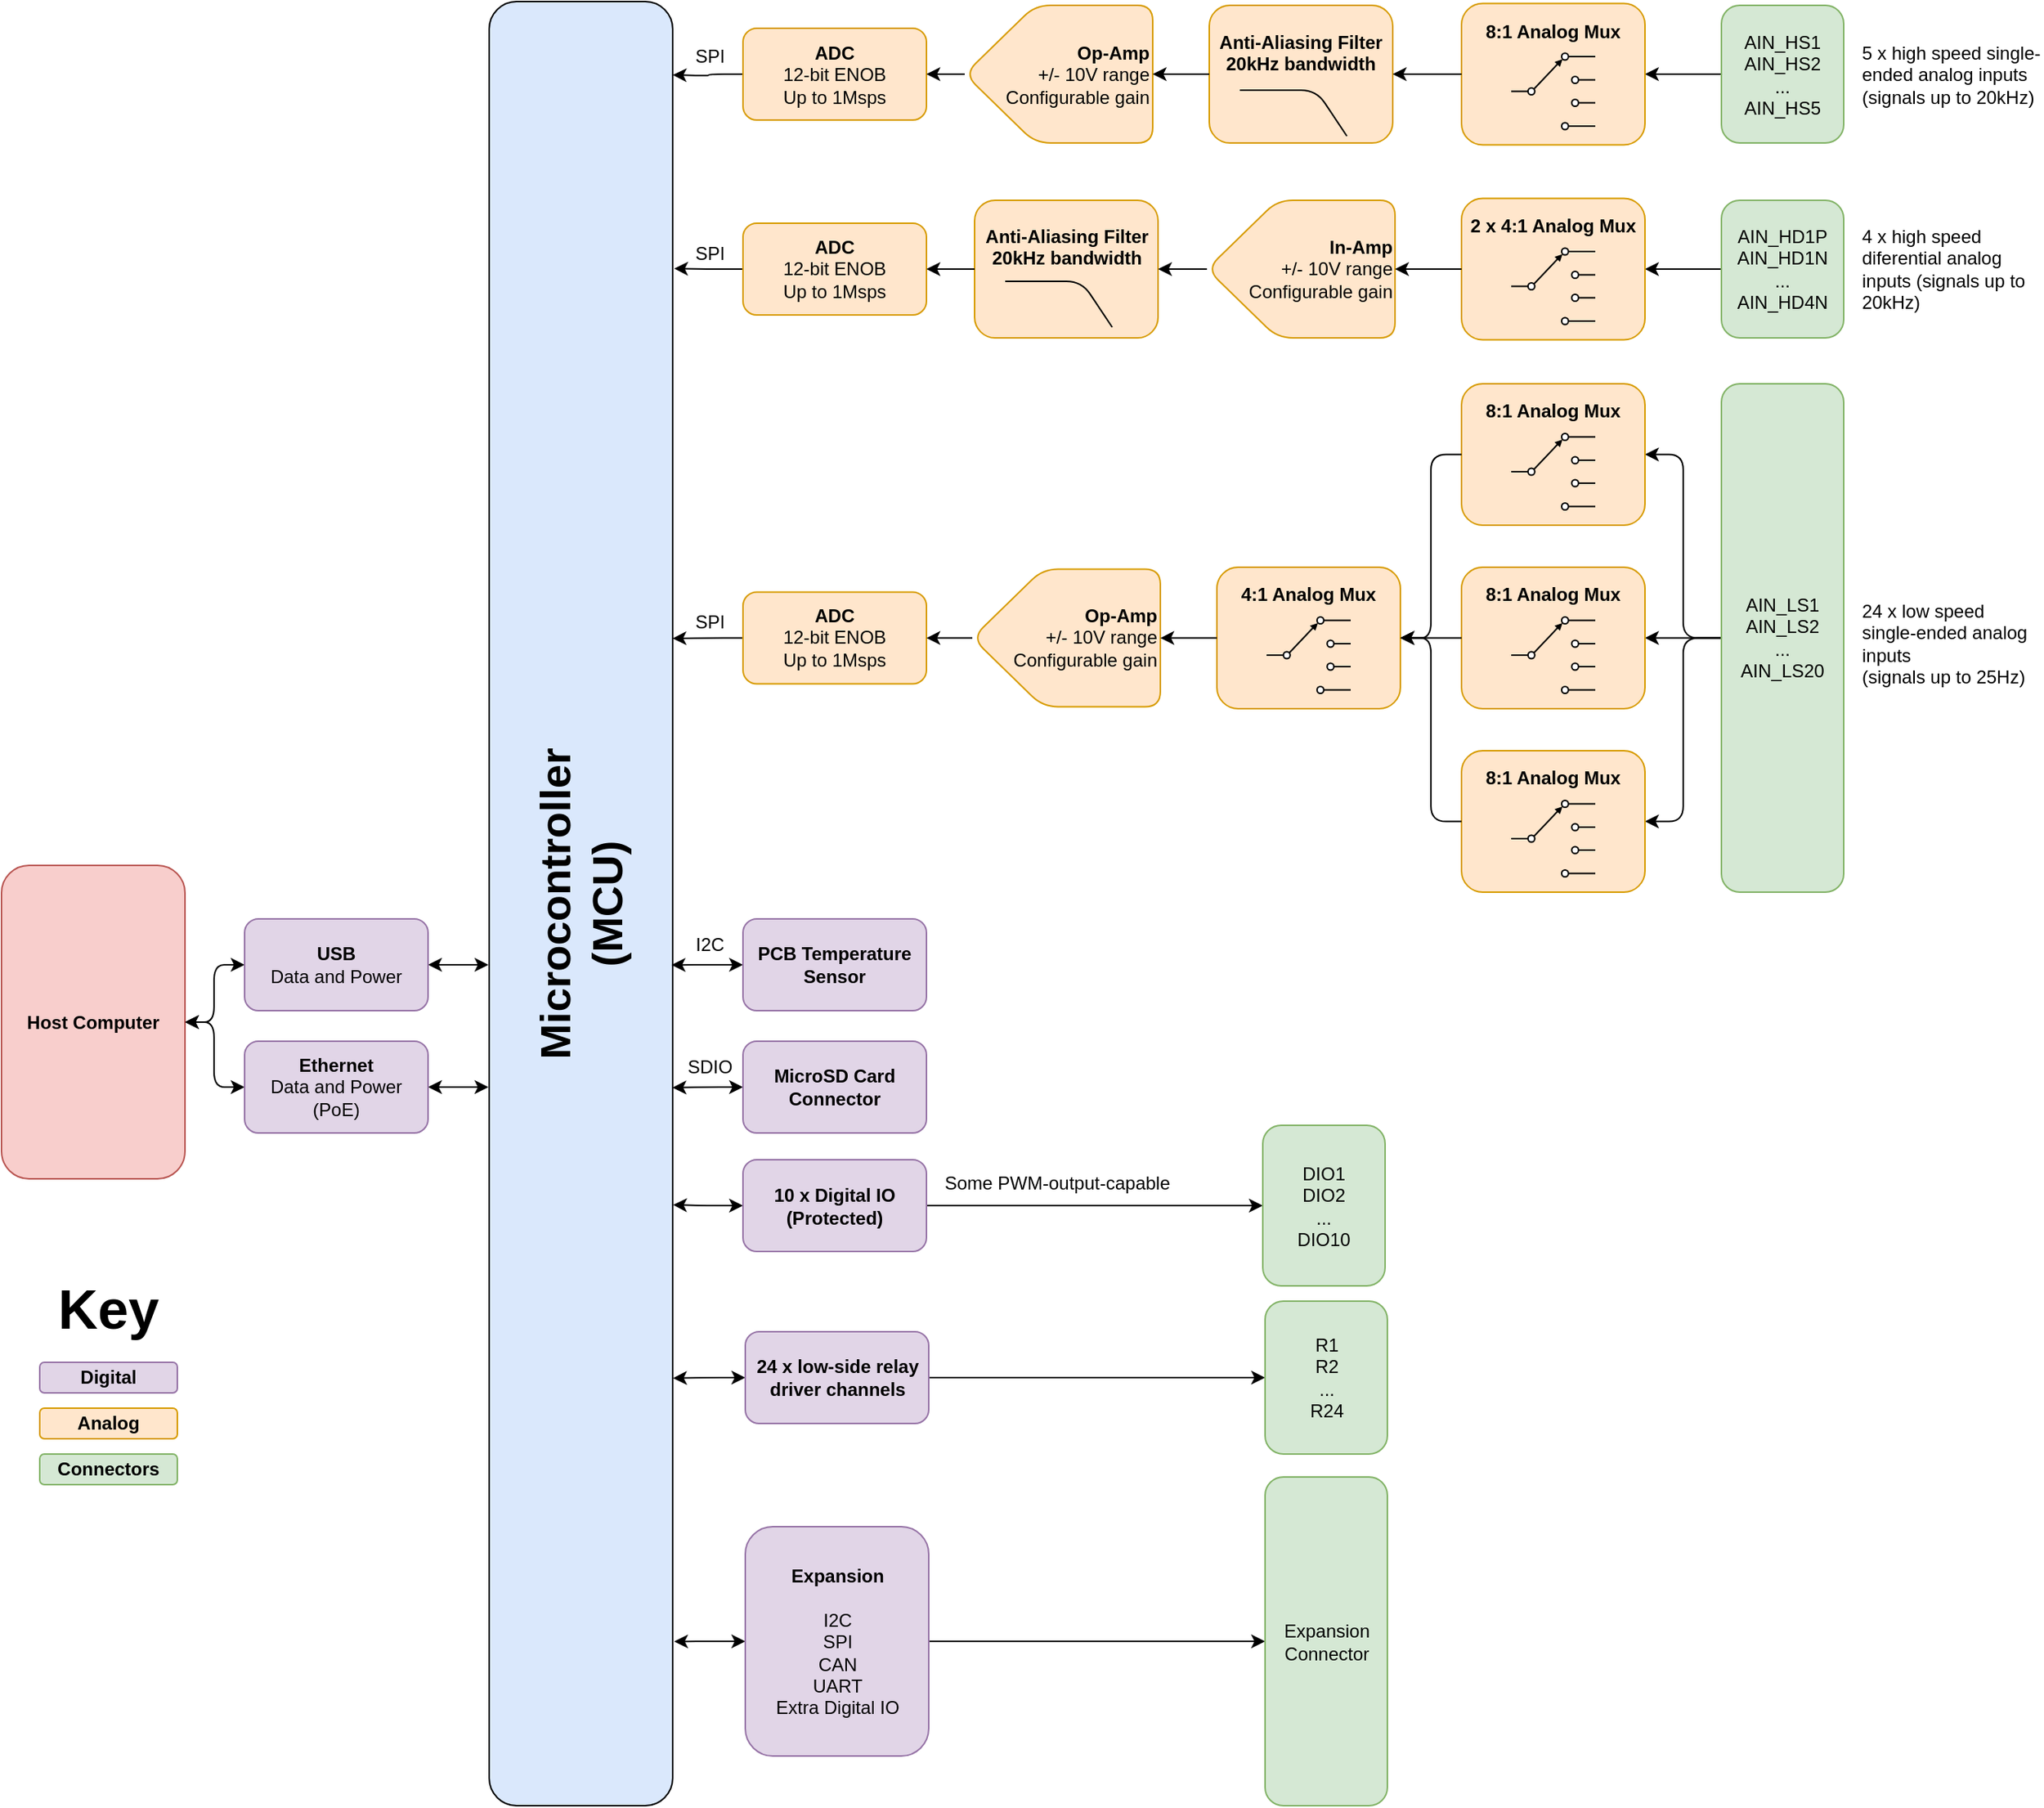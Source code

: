 <mxfile version="19.0.3" type="device"><diagram id="BTjw4Ldn_3mNhgQWcEc1" name="Page-1"><mxGraphModel dx="865" dy="1721" grid="1" gridSize="5" guides="1" tooltips="1" connect="1" arrows="1" fold="1" page="1" pageScale="1" pageWidth="850" pageHeight="1100" math="0" shadow="0"><root><mxCell id="0"/><mxCell id="1" parent="0"/><mxCell id="iAP3yRbE8gJaninVegnu-1" value="Microcontroller&lt;br style=&quot;font-size: 28px;&quot;&gt;(MCU)" style="rounded=1;whiteSpace=wrap;html=1;fontStyle=1;fillColor=#dae8fc;strokeColor=#000000;horizontal=0;fontSize=28;" parent="1" vertex="1"><mxGeometry x="334" y="-260" width="120" height="1180" as="geometry"/></mxCell><mxCell id="iAP3yRbE8gJaninVegnu-11" value="" style="edgeStyle=orthogonalEdgeStyle;rounded=1;orthogonalLoop=1;jettySize=auto;html=1;startArrow=none;startFill=0;" parent="1" source="iAP3yRbE8gJaninVegnu-3" target="iAP3yRbE8gJaninVegnu-5" edge="1"><mxGeometry relative="1" as="geometry"/></mxCell><mxCell id="HtlglLsSl2YD799jYgYS-95" style="edgeStyle=orthogonalEdgeStyle;rounded=1;orthogonalLoop=1;jettySize=auto;html=1;exitX=0;exitY=0.5;exitDx=0;exitDy=0;entryX=1.002;entryY=0.667;entryDx=0;entryDy=0;entryPerimeter=0;fontSize=12;startArrow=classic;startFill=1;endArrow=classic;endFill=1;" parent="1" source="iAP3yRbE8gJaninVegnu-3" target="iAP3yRbE8gJaninVegnu-1" edge="1"><mxGeometry relative="1" as="geometry"/></mxCell><mxCell id="iAP3yRbE8gJaninVegnu-3" value="10 x Digital IO&lt;br&gt;(Protected)" style="rounded=1;whiteSpace=wrap;html=1;strokeColor=#9673a6;fontStyle=1;fillColor=#e1d5e7;" parent="1" vertex="1"><mxGeometry x="500" y="497.5" width="120" height="60" as="geometry"/></mxCell><mxCell id="iAP3yRbE8gJaninVegnu-5" value="DIO1&lt;br&gt;DIO2&lt;br&gt;...&lt;br&gt;DIO10" style="text;html=1;strokeColor=#82b366;fillColor=#d5e8d4;align=center;verticalAlign=middle;whiteSpace=wrap;rounded=1;" parent="1" vertex="1"><mxGeometry x="840" y="475" width="80" height="105" as="geometry"/></mxCell><mxCell id="iAP3yRbE8gJaninVegnu-10" value="" style="edgeStyle=orthogonalEdgeStyle;rounded=1;orthogonalLoop=1;jettySize=auto;html=1;startArrow=none;startFill=0;" parent="1" source="iAP3yRbE8gJaninVegnu-6" target="iAP3yRbE8gJaninVegnu-7" edge="1"><mxGeometry relative="1" as="geometry"/></mxCell><mxCell id="HtlglLsSl2YD799jYgYS-96" style="edgeStyle=orthogonalEdgeStyle;rounded=1;orthogonalLoop=1;jettySize=auto;html=1;exitX=0;exitY=0.5;exitDx=0;exitDy=0;entryX=1.002;entryY=0.763;entryDx=0;entryDy=0;entryPerimeter=0;fontSize=12;startArrow=classic;startFill=1;endArrow=classic;endFill=1;" parent="1" source="iAP3yRbE8gJaninVegnu-6" target="iAP3yRbE8gJaninVegnu-1" edge="1"><mxGeometry relative="1" as="geometry"/></mxCell><mxCell id="iAP3yRbE8gJaninVegnu-6" value="24 x low-side relay driver channels" style="rounded=1;whiteSpace=wrap;html=1;strokeColor=#9673a6;fontStyle=1;fillColor=#e1d5e7;" parent="1" vertex="1"><mxGeometry x="501.5" y="610" width="120" height="60" as="geometry"/></mxCell><mxCell id="iAP3yRbE8gJaninVegnu-7" value="R1&lt;br&gt;R2&lt;br&gt;...&lt;br&gt;R24" style="text;html=1;strokeColor=#82b366;fillColor=#d5e8d4;align=center;verticalAlign=middle;whiteSpace=wrap;rounded=1;" parent="1" vertex="1"><mxGeometry x="841.5" y="590" width="80" height="100" as="geometry"/></mxCell><mxCell id="iAP3yRbE8gJaninVegnu-9" value="Some PWM-output-capable" style="text;html=1;strokeColor=none;fillColor=none;align=left;verticalAlign=middle;whiteSpace=wrap;rounded=1;" parent="1" vertex="1"><mxGeometry x="630" y="497.5" width="196" height="30" as="geometry"/></mxCell><mxCell id="HtlglLsSl2YD799jYgYS-93" style="edgeStyle=orthogonalEdgeStyle;rounded=1;orthogonalLoop=1;jettySize=auto;html=1;exitX=0;exitY=0.5;exitDx=0;exitDy=0;entryX=0.994;entryY=0.534;entryDx=0;entryDy=0;entryPerimeter=0;fontSize=12;startArrow=classic;startFill=1;endArrow=classic;endFill=1;" parent="1" source="iAP3yRbE8gJaninVegnu-12" target="iAP3yRbE8gJaninVegnu-1" edge="1"><mxGeometry relative="1" as="geometry"/></mxCell><mxCell id="iAP3yRbE8gJaninVegnu-12" value="PCB Temperature Sensor" style="rounded=1;whiteSpace=wrap;html=1;strokeColor=#9673a6;fontStyle=1;fillColor=#e1d5e7;" parent="1" vertex="1"><mxGeometry x="500" y="340" width="120" height="60" as="geometry"/></mxCell><mxCell id="HtlglLsSl2YD799jYgYS-94" style="edgeStyle=orthogonalEdgeStyle;rounded=1;orthogonalLoop=1;jettySize=auto;html=1;exitX=0;exitY=0.5;exitDx=0;exitDy=0;entryX=0.999;entryY=0.602;entryDx=0;entryDy=0;entryPerimeter=0;fontSize=12;startArrow=classic;startFill=1;endArrow=classic;endFill=1;" parent="1" source="iAP3yRbE8gJaninVegnu-14" target="iAP3yRbE8gJaninVegnu-1" edge="1"><mxGeometry relative="1" as="geometry"/></mxCell><mxCell id="iAP3yRbE8gJaninVegnu-14" value="MicroSD Card Connector" style="rounded=1;whiteSpace=wrap;html=1;strokeColor=#9673a6;fontStyle=1;fillColor=#e1d5e7;" parent="1" vertex="1"><mxGeometry x="500" y="420" width="120" height="60" as="geometry"/></mxCell><mxCell id="HtlglLsSl2YD799jYgYS-98" style="edgeStyle=orthogonalEdgeStyle;rounded=1;orthogonalLoop=1;jettySize=auto;html=1;exitX=1;exitY=0.5;exitDx=0;exitDy=0;entryX=-0.004;entryY=0.534;entryDx=0;entryDy=0;entryPerimeter=0;fontSize=12;startArrow=classic;startFill=1;endArrow=classic;endFill=1;" parent="1" source="iAP3yRbE8gJaninVegnu-25" target="iAP3yRbE8gJaninVegnu-1" edge="1"><mxGeometry relative="1" as="geometry"/></mxCell><mxCell id="HtlglLsSl2YD799jYgYS-100" style="edgeStyle=orthogonalEdgeStyle;rounded=1;orthogonalLoop=1;jettySize=auto;html=1;exitX=0;exitY=0.5;exitDx=0;exitDy=0;entryX=1;entryY=0.5;entryDx=0;entryDy=0;fontSize=12;startArrow=classic;startFill=1;endArrow=classic;endFill=1;" parent="1" source="iAP3yRbE8gJaninVegnu-25" target="iAP3yRbE8gJaninVegnu-26" edge="1"><mxGeometry relative="1" as="geometry"/></mxCell><mxCell id="iAP3yRbE8gJaninVegnu-25" value="USB&lt;br&gt;&lt;span style=&quot;font-weight: normal;&quot;&gt;Data and Power&lt;/span&gt;" style="rounded=1;whiteSpace=wrap;html=1;strokeColor=#9673a6;fontStyle=1;fillColor=#e1d5e7;" parent="1" vertex="1"><mxGeometry x="174" y="340" width="120" height="60" as="geometry"/></mxCell><mxCell id="iAP3yRbE8gJaninVegnu-26" value="Host Computer" style="rounded=1;whiteSpace=wrap;html=1;strokeColor=#b85450;fontStyle=1;fillColor=#f8cecc;" parent="1" vertex="1"><mxGeometry x="15" y="305" width="120" height="205" as="geometry"/></mxCell><mxCell id="h5eun8H80oH8MCzUwm9y-12" style="edgeStyle=orthogonalEdgeStyle;rounded=0;orthogonalLoop=1;jettySize=auto;html=1;exitX=0;exitY=0.5;exitDx=0;exitDy=0;entryX=1;entryY=0.5;entryDx=0;entryDy=0;" parent="1" source="iAP3yRbE8gJaninVegnu-29" target="HtlglLsSl2YD799jYgYS-20" edge="1"><mxGeometry relative="1" as="geometry"/></mxCell><mxCell id="iAP3yRbE8gJaninVegnu-29" value="AIN_HS1&lt;br&gt;AIN_HS2&lt;br&gt;...&lt;br&gt;AIN_HS5" style="text;html=1;strokeColor=#82b366;fillColor=#d5e8d4;align=center;verticalAlign=middle;whiteSpace=wrap;rounded=1;" parent="1" vertex="1"><mxGeometry x="1140" y="-257.5" width="80" height="90" as="geometry"/></mxCell><mxCell id="h5eun8H80oH8MCzUwm9y-13" style="edgeStyle=orthogonalEdgeStyle;rounded=0;orthogonalLoop=1;jettySize=auto;html=1;exitX=0;exitY=0.5;exitDx=0;exitDy=0;entryX=1;entryY=0.5;entryDx=0;entryDy=0;" parent="1" source="iAP3yRbE8gJaninVegnu-31" target="HtlglLsSl2YD799jYgYS-33" edge="1"><mxGeometry relative="1" as="geometry"/></mxCell><mxCell id="iAP3yRbE8gJaninVegnu-31" value="AIN_HD1P&lt;br&gt;AIN_HD1N&lt;br&gt;...&lt;br&gt;AIN_HD4N" style="text;html=1;strokeColor=#82b366;fillColor=#d5e8d4;align=center;verticalAlign=middle;whiteSpace=wrap;rounded=1;" parent="1" vertex="1"><mxGeometry x="1140" y="-130" width="80" height="90" as="geometry"/></mxCell><mxCell id="HtlglLsSl2YD799jYgYS-69" style="edgeStyle=orthogonalEdgeStyle;rounded=1;orthogonalLoop=1;jettySize=auto;html=1;exitX=0;exitY=0.5;exitDx=0;exitDy=0;entryX=1;entryY=0.5;entryDx=0;entryDy=0;fontSize=12;" parent="1" source="iAP3yRbE8gJaninVegnu-34" target="HtlglLsSl2YD799jYgYS-49" edge="1"><mxGeometry relative="1" as="geometry"/></mxCell><mxCell id="HtlglLsSl2YD799jYgYS-70" style="edgeStyle=orthogonalEdgeStyle;rounded=1;orthogonalLoop=1;jettySize=auto;html=1;exitX=0;exitY=0.5;exitDx=0;exitDy=0;entryX=1;entryY=0.5;entryDx=0;entryDy=0;fontSize=12;" parent="1" source="iAP3yRbE8gJaninVegnu-34" target="HtlglLsSl2YD799jYgYS-52" edge="1"><mxGeometry relative="1" as="geometry"/></mxCell><mxCell id="HtlglLsSl2YD799jYgYS-71" style="edgeStyle=orthogonalEdgeStyle;rounded=1;orthogonalLoop=1;jettySize=auto;html=1;exitX=0;exitY=0.5;exitDx=0;exitDy=0;entryX=1;entryY=0.5;entryDx=0;entryDy=0;fontSize=12;" parent="1" source="iAP3yRbE8gJaninVegnu-34" target="HtlglLsSl2YD799jYgYS-55" edge="1"><mxGeometry relative="1" as="geometry"/></mxCell><mxCell id="iAP3yRbE8gJaninVegnu-34" value="AIN_LS1&lt;br&gt;AIN_LS2&lt;br&gt;...&lt;br&gt;AIN_LS20" style="text;html=1;strokeColor=#82b366;fillColor=#d5e8d4;align=center;verticalAlign=middle;whiteSpace=wrap;rounded=1;shadow=0;glass=0;" parent="1" vertex="1"><mxGeometry x="1140" y="-10" width="80" height="332.5" as="geometry"/></mxCell><mxCell id="iAP3yRbE8gJaninVegnu-37" value="5 x high speed single-ended analog inputs (signals up to 20kHz)" style="rounded=1;whiteSpace=wrap;html=1;strokeColor=none;fillColor=none;align=left;" parent="1" vertex="1"><mxGeometry x="1230" y="-242.5" width="120" height="60" as="geometry"/></mxCell><mxCell id="iAP3yRbE8gJaninVegnu-38" value="4 x high speed diferential analog inputs (signals up to 20kHz)" style="rounded=1;whiteSpace=wrap;html=1;strokeColor=none;fontStyle=0;fillColor=none;align=left;" parent="1" vertex="1"><mxGeometry x="1230" y="-115" width="120" height="60" as="geometry"/></mxCell><mxCell id="iAP3yRbE8gJaninVegnu-40" value="24 x low speed single-ended analog inputs&lt;br&gt;(signals up to 25Hz)" style="rounded=1;whiteSpace=wrap;html=1;strokeColor=none;fontStyle=0;fillColor=none;align=left;" parent="1" vertex="1"><mxGeometry x="1230" y="130" width="120" height="60" as="geometry"/></mxCell><mxCell id="HtlglLsSl2YD799jYgYS-76" style="edgeStyle=orthogonalEdgeStyle;rounded=1;orthogonalLoop=1;jettySize=auto;html=1;exitX=0;exitY=0.5;exitDx=0;exitDy=0;fontSize=12;" parent="1" source="iAP3yRbE8gJaninVegnu-41" edge="1"><mxGeometry relative="1" as="geometry"><mxPoint x="454" y="-212" as="targetPoint"/></mxGeometry></mxCell><mxCell id="iAP3yRbE8gJaninVegnu-41" value="ADC&lt;br&gt;&lt;span style=&quot;font-weight: normal;&quot;&gt;12-bit ENOB&lt;br&gt;Up to 1Msps&lt;/span&gt;" style="whiteSpace=wrap;html=1;fillColor=#ffe6cc;strokeColor=#d79b00;rounded=1;fontStyle=1;" parent="1" vertex="1"><mxGeometry x="500" y="-242.5" width="120" height="60" as="geometry"/></mxCell><mxCell id="HtlglLsSl2YD799jYgYS-102" style="edgeStyle=orthogonalEdgeStyle;rounded=1;orthogonalLoop=1;jettySize=auto;html=1;exitX=0;exitY=0.5;exitDx=0;exitDy=0;entryX=1.008;entryY=0.148;entryDx=0;entryDy=0;entryPerimeter=0;fontSize=28;startArrow=none;startFill=0;endArrow=classic;endFill=1;" parent="1" source="iAP3yRbE8gJaninVegnu-44" target="iAP3yRbE8gJaninVegnu-1" edge="1"><mxGeometry relative="1" as="geometry"/></mxCell><mxCell id="iAP3yRbE8gJaninVegnu-44" value="ADC&lt;br&gt;&lt;span style=&quot;font-weight: normal;&quot;&gt;12-bit ENOB&lt;br&gt;Up to 1Msps&lt;/span&gt;" style="whiteSpace=wrap;html=1;fillColor=#ffe6cc;strokeColor=#d79b00;rounded=1;fontStyle=1;" parent="1" vertex="1"><mxGeometry x="500" y="-115" width="120" height="60" as="geometry"/></mxCell><mxCell id="HtlglLsSl2YD799jYgYS-103" style="edgeStyle=orthogonalEdgeStyle;rounded=1;orthogonalLoop=1;jettySize=auto;html=1;exitX=0;exitY=0.5;exitDx=0;exitDy=0;entryX=0.999;entryY=0.353;entryDx=0;entryDy=0;entryPerimeter=0;fontSize=28;startArrow=none;startFill=0;endArrow=classic;endFill=1;" parent="1" source="iAP3yRbE8gJaninVegnu-46" target="iAP3yRbE8gJaninVegnu-1" edge="1"><mxGeometry relative="1" as="geometry"/></mxCell><mxCell id="iAP3yRbE8gJaninVegnu-46" value="ADC&lt;br&gt;&lt;span style=&quot;font-weight: normal;&quot;&gt;12-bit ENOB&lt;br&gt;Up to 1Msps&lt;/span&gt;" style="whiteSpace=wrap;html=1;fillColor=#ffe6cc;strokeColor=#d79b00;rounded=1;fontStyle=1;" parent="1" vertex="1"><mxGeometry x="500" y="126.25" width="120" height="60" as="geometry"/></mxCell><mxCell id="HtlglLsSl2YD799jYgYS-99" style="edgeStyle=orthogonalEdgeStyle;rounded=1;orthogonalLoop=1;jettySize=auto;html=1;exitX=1;exitY=0.5;exitDx=0;exitDy=0;entryX=-0.004;entryY=0.601;entryDx=0;entryDy=0;entryPerimeter=0;fontSize=12;startArrow=classic;startFill=1;endArrow=classic;endFill=1;" parent="1" source="iAP3yRbE8gJaninVegnu-55" target="iAP3yRbE8gJaninVegnu-1" edge="1"><mxGeometry relative="1" as="geometry"/></mxCell><mxCell id="HtlglLsSl2YD799jYgYS-101" style="edgeStyle=orthogonalEdgeStyle;rounded=1;orthogonalLoop=1;jettySize=auto;html=1;exitX=0;exitY=0.5;exitDx=0;exitDy=0;entryX=1;entryY=0.5;entryDx=0;entryDy=0;fontSize=12;startArrow=classic;startFill=1;endArrow=classic;endFill=1;" parent="1" source="iAP3yRbE8gJaninVegnu-55" target="iAP3yRbE8gJaninVegnu-26" edge="1"><mxGeometry relative="1" as="geometry"/></mxCell><mxCell id="iAP3yRbE8gJaninVegnu-55" value="Ethernet&lt;br&gt;&lt;span style=&quot;font-weight: normal;&quot;&gt;Data and Power (PoE)&lt;/span&gt;" style="rounded=1;whiteSpace=wrap;html=1;strokeColor=#9673a6;fontStyle=1;fillColor=#e1d5e7;" parent="1" vertex="1"><mxGeometry x="174" y="420" width="120" height="60" as="geometry"/></mxCell><mxCell id="HtlglLsSl2YD799jYgYS-91" style="edgeStyle=orthogonalEdgeStyle;rounded=1;orthogonalLoop=1;jettySize=auto;html=1;exitX=1;exitY=0.5;exitDx=0;exitDy=0;entryX=0;entryY=0.5;entryDx=0;entryDy=0;fontSize=12;startArrow=none;startFill=0;endArrow=classic;endFill=1;" parent="1" source="iAP3yRbE8gJaninVegnu-58" target="iAP3yRbE8gJaninVegnu-61" edge="1"><mxGeometry relative="1" as="geometry"/></mxCell><mxCell id="HtlglLsSl2YD799jYgYS-97" style="edgeStyle=orthogonalEdgeStyle;rounded=1;orthogonalLoop=1;jettySize=auto;html=1;exitX=0;exitY=0.5;exitDx=0;exitDy=0;entryX=1.008;entryY=0.909;entryDx=0;entryDy=0;entryPerimeter=0;fontSize=12;startArrow=classic;startFill=1;endArrow=classic;endFill=1;" parent="1" source="iAP3yRbE8gJaninVegnu-58" target="iAP3yRbE8gJaninVegnu-1" edge="1"><mxGeometry relative="1" as="geometry"/></mxCell><mxCell id="iAP3yRbE8gJaninVegnu-58" value="Expansion&lt;br&gt;&lt;br&gt;&lt;span style=&quot;font-weight: normal;&quot;&gt;I2C&lt;br&gt;SPI&lt;br&gt;CAN&lt;br&gt;UART&lt;br&gt;Extra Digital IO&lt;/span&gt;" style="rounded=1;whiteSpace=wrap;html=1;strokeColor=#9673a6;fontStyle=1;fillColor=#e1d5e7;" parent="1" vertex="1"><mxGeometry x="501.5" y="737.5" width="120" height="150" as="geometry"/></mxCell><mxCell id="iAP3yRbE8gJaninVegnu-61" value="Expansion&lt;br&gt;Connector" style="text;html=1;strokeColor=#82b366;fillColor=#d5e8d4;align=center;verticalAlign=middle;whiteSpace=wrap;rounded=1;" parent="1" vertex="1"><mxGeometry x="841.5" y="705" width="80" height="215" as="geometry"/></mxCell><mxCell id="HtlglLsSl2YD799jYgYS-2" value="&lt;b style=&quot;font-size: 36px;&quot;&gt;Key&lt;/b&gt;" style="text;html=1;strokeColor=none;fillColor=none;align=center;verticalAlign=middle;whiteSpace=wrap;rounded=1;fontSize=36;" parent="1" vertex="1"><mxGeometry x="35" y="570" width="100" height="50" as="geometry"/></mxCell><mxCell id="HtlglLsSl2YD799jYgYS-3" value="Digital" style="rounded=1;whiteSpace=wrap;html=1;strokeColor=#9673a6;fontStyle=1;fillColor=#e1d5e7;" parent="1" vertex="1"><mxGeometry x="40" y="630" width="90" height="20" as="geometry"/></mxCell><mxCell id="HtlglLsSl2YD799jYgYS-4" value="Analog" style="rounded=1;whiteSpace=wrap;html=1;strokeColor=#d79b00;fontStyle=1;fillColor=#ffe6cc;" parent="1" vertex="1"><mxGeometry x="40" y="660" width="90" height="20" as="geometry"/></mxCell><mxCell id="HtlglLsSl2YD799jYgYS-5" value="Connectors" style="rounded=1;whiteSpace=wrap;html=1;strokeColor=#82b366;fontStyle=1;fillColor=#d5e8d4;" parent="1" vertex="1"><mxGeometry x="40" y="690" width="90" height="20" as="geometry"/></mxCell><mxCell id="HtlglLsSl2YD799jYgYS-23" value="" style="group;rounded=1;" parent="1" vertex="1" connectable="0"><mxGeometry x="970" y="-258.75" width="120" height="92.5" as="geometry"/></mxCell><mxCell id="HtlglLsSl2YD799jYgYS-20" value="&lt;b&gt;8:1 Analog Mux&lt;br&gt;&lt;br&gt;&lt;br&gt;&lt;br&gt;&lt;br&gt;&lt;/b&gt;" style="rounded=1;whiteSpace=wrap;html=1;fontSize=12;fillColor=#ffe6cc;strokeColor=#d79b00;" parent="HtlglLsSl2YD799jYgYS-23" vertex="1"><mxGeometry width="120" height="92.5" as="geometry"/></mxCell><mxCell id="HtlglLsSl2YD799jYgYS-21" value="" style="pointerEvents=1;verticalLabelPosition=bottom;shadow=0;dashed=0;align=center;html=1;verticalAlign=top;shape=mxgraph.electrical.electro-mechanical.selectorSwitch4Position2;elSwitchState=1;fontSize=12;rounded=1;" parent="HtlglLsSl2YD799jYgYS-23" vertex="1"><mxGeometry x="32.5" y="32.5" width="55" height="50" as="geometry"/></mxCell><mxCell id="HtlglLsSl2YD799jYgYS-32" value="" style="group;rounded=1;" parent="1" vertex="1" connectable="0"><mxGeometry x="970" y="-131.25" width="120" height="92.5" as="geometry"/></mxCell><mxCell id="HtlglLsSl2YD799jYgYS-33" value="&lt;b&gt;2 x 4:1 Analog Mux&lt;br&gt;&lt;br&gt;&lt;br&gt;&lt;br&gt;&lt;br&gt;&lt;/b&gt;" style="rounded=1;whiteSpace=wrap;html=1;fontSize=12;fillColor=#ffe6cc;strokeColor=#d79b00;" parent="HtlglLsSl2YD799jYgYS-32" vertex="1"><mxGeometry width="120" height="92.5" as="geometry"/></mxCell><mxCell id="HtlglLsSl2YD799jYgYS-34" value="" style="pointerEvents=1;verticalLabelPosition=bottom;shadow=0;dashed=0;align=center;html=1;verticalAlign=top;shape=mxgraph.electrical.electro-mechanical.selectorSwitch4Position2;elSwitchState=1;fontSize=12;rounded=1;" parent="HtlglLsSl2YD799jYgYS-32" vertex="1"><mxGeometry x="32.5" y="32.5" width="55" height="50" as="geometry"/></mxCell><mxCell id="HtlglLsSl2YD799jYgYS-39" value="" style="edgeStyle=orthogonalEdgeStyle;rounded=1;orthogonalLoop=1;jettySize=auto;html=1;fontSize=12;" parent="1" source="HtlglLsSl2YD799jYgYS-38" target="iAP3yRbE8gJaninVegnu-46" edge="1"><mxGeometry relative="1" as="geometry"/></mxCell><mxCell id="HtlglLsSl2YD799jYgYS-38" value="&lt;span style=&quot;font-weight: 700;&quot;&gt;Op-Amp&lt;/span&gt;&lt;br style=&quot;font-weight: 700;&quot;&gt;&lt;span style=&quot;&quot;&gt;+/- 10V range&lt;br&gt;&lt;div style=&quot;&quot;&gt;&lt;span style=&quot;background-color: initial;&quot;&gt;Configurable gain&lt;/span&gt;&lt;/div&gt;&lt;/span&gt;" style="shape=offPageConnector;whiteSpace=wrap;html=1;fontSize=12;direction=south;align=right;fillColor=#ffe6cc;strokeColor=#d79b00;rounded=1;" parent="1" vertex="1"><mxGeometry x="650" y="111.25" width="123" height="90" as="geometry"/></mxCell><mxCell id="HtlglLsSl2YD799jYgYS-48" value="" style="group;rounded=1;" parent="1" vertex="1" connectable="0"><mxGeometry x="970" y="-10" width="120" height="92.5" as="geometry"/></mxCell><mxCell id="HtlglLsSl2YD799jYgYS-63" value="" style="group;" parent="HtlglLsSl2YD799jYgYS-48" vertex="1" connectable="0"><mxGeometry width="120" height="92.5" as="geometry"/></mxCell><mxCell id="HtlglLsSl2YD799jYgYS-49" value="&lt;b&gt;8:1 Analog Mux&lt;br&gt;&lt;br&gt;&lt;br&gt;&lt;br&gt;&lt;br&gt;&lt;/b&gt;" style="rounded=1;whiteSpace=wrap;html=1;fontSize=12;fillColor=#ffe6cc;strokeColor=#d79b00;" parent="HtlglLsSl2YD799jYgYS-63" vertex="1"><mxGeometry width="120" height="92.5" as="geometry"/></mxCell><mxCell id="HtlglLsSl2YD799jYgYS-50" value="" style="pointerEvents=1;verticalLabelPosition=bottom;shadow=0;dashed=0;align=center;html=1;verticalAlign=top;shape=mxgraph.electrical.electro-mechanical.selectorSwitch4Position2;elSwitchState=1;fontSize=12;rounded=1;" parent="HtlglLsSl2YD799jYgYS-63" vertex="1"><mxGeometry x="32.5" y="32.5" width="55" height="50" as="geometry"/></mxCell><mxCell id="HtlglLsSl2YD799jYgYS-51" value="" style="group;rounded=1;shadow=0;glass=0;" parent="1" vertex="1" connectable="0"><mxGeometry x="970" y="110" width="120" height="92.5" as="geometry"/></mxCell><mxCell id="HtlglLsSl2YD799jYgYS-62" value="" style="group;" parent="HtlglLsSl2YD799jYgYS-51" vertex="1" connectable="0"><mxGeometry width="120" height="92.5" as="geometry"/></mxCell><mxCell id="HtlglLsSl2YD799jYgYS-52" value="&lt;b&gt;8:1 Analog Mux&lt;br&gt;&lt;br&gt;&lt;br&gt;&lt;br&gt;&lt;br&gt;&lt;/b&gt;" style="rounded=1;whiteSpace=wrap;html=1;fontSize=12;fillColor=#ffe6cc;strokeColor=#d79b00;" parent="HtlglLsSl2YD799jYgYS-62" vertex="1"><mxGeometry width="120" height="92.5" as="geometry"/></mxCell><mxCell id="HtlglLsSl2YD799jYgYS-53" value="" style="pointerEvents=1;verticalLabelPosition=bottom;shadow=0;dashed=0;align=center;html=1;verticalAlign=top;shape=mxgraph.electrical.electro-mechanical.selectorSwitch4Position2;elSwitchState=1;fontSize=12;rounded=1;" parent="HtlglLsSl2YD799jYgYS-62" vertex="1"><mxGeometry x="32.5" y="32.5" width="55" height="50" as="geometry"/></mxCell><mxCell id="HtlglLsSl2YD799jYgYS-54" value="" style="group;rounded=1;" parent="1" vertex="1" connectable="0"><mxGeometry x="970" y="230" width="120" height="92.5" as="geometry"/></mxCell><mxCell id="HtlglLsSl2YD799jYgYS-55" value="&lt;b&gt;8:1 Analog Mux&lt;br&gt;&lt;br&gt;&lt;br&gt;&lt;br&gt;&lt;br&gt;&lt;/b&gt;" style="rounded=1;whiteSpace=wrap;html=1;fontSize=12;fillColor=#ffe6cc;strokeColor=#d79b00;" parent="HtlglLsSl2YD799jYgYS-54" vertex="1"><mxGeometry width="120" height="92.5" as="geometry"/></mxCell><mxCell id="HtlglLsSl2YD799jYgYS-56" value="" style="pointerEvents=1;verticalLabelPosition=bottom;shadow=0;dashed=0;align=center;html=1;verticalAlign=top;shape=mxgraph.electrical.electro-mechanical.selectorSwitch4Position2;elSwitchState=1;fontSize=12;rounded=1;" parent="HtlglLsSl2YD799jYgYS-54" vertex="1"><mxGeometry x="32.5" y="32.5" width="55" height="50" as="geometry"/></mxCell><mxCell id="HtlglLsSl2YD799jYgYS-59" value="" style="group;rounded=1;" parent="1" vertex="1" connectable="0"><mxGeometry x="810" y="110" width="120" height="92.5" as="geometry"/></mxCell><mxCell id="HtlglLsSl2YD799jYgYS-60" value="&lt;b&gt;4:1 Analog Mux&lt;br&gt;&lt;br&gt;&lt;br&gt;&lt;br&gt;&lt;br&gt;&lt;/b&gt;" style="rounded=1;whiteSpace=wrap;html=1;fontSize=12;fillColor=#ffe6cc;strokeColor=#d79b00;" parent="HtlglLsSl2YD799jYgYS-59" vertex="1"><mxGeometry width="120" height="92.5" as="geometry"/></mxCell><mxCell id="HtlglLsSl2YD799jYgYS-61" value="" style="pointerEvents=1;verticalLabelPosition=bottom;shadow=0;dashed=0;align=center;html=1;verticalAlign=top;shape=mxgraph.electrical.electro-mechanical.selectorSwitch4Position2;elSwitchState=1;fontSize=12;rounded=1;" parent="HtlglLsSl2YD799jYgYS-59" vertex="1"><mxGeometry x="32.5" y="32.5" width="55" height="50" as="geometry"/></mxCell><mxCell id="HtlglLsSl2YD799jYgYS-64" style="edgeStyle=orthogonalEdgeStyle;rounded=1;orthogonalLoop=1;jettySize=auto;html=1;exitX=0;exitY=0.5;exitDx=0;exitDy=0;entryX=1;entryY=0.5;entryDx=0;entryDy=0;fontSize=12;" parent="1" source="HtlglLsSl2YD799jYgYS-49" target="HtlglLsSl2YD799jYgYS-60" edge="1"><mxGeometry relative="1" as="geometry"/></mxCell><mxCell id="HtlglLsSl2YD799jYgYS-66" style="edgeStyle=orthogonalEdgeStyle;rounded=1;orthogonalLoop=1;jettySize=auto;html=1;exitX=0;exitY=0.5;exitDx=0;exitDy=0;entryX=1;entryY=0.5;entryDx=0;entryDy=0;fontSize=12;" parent="1" source="HtlglLsSl2YD799jYgYS-52" target="HtlglLsSl2YD799jYgYS-60" edge="1"><mxGeometry relative="1" as="geometry"/></mxCell><mxCell id="HtlglLsSl2YD799jYgYS-67" style="edgeStyle=orthogonalEdgeStyle;rounded=1;orthogonalLoop=1;jettySize=auto;html=1;exitX=0;exitY=0.5;exitDx=0;exitDy=0;entryX=1;entryY=0.5;entryDx=0;entryDy=0;fontSize=12;" parent="1" source="HtlglLsSl2YD799jYgYS-55" target="HtlglLsSl2YD799jYgYS-60" edge="1"><mxGeometry relative="1" as="geometry"/></mxCell><mxCell id="HtlglLsSl2YD799jYgYS-68" value="" style="edgeStyle=orthogonalEdgeStyle;rounded=1;orthogonalLoop=1;jettySize=auto;html=1;fontSize=12;" parent="1" source="HtlglLsSl2YD799jYgYS-60" target="HtlglLsSl2YD799jYgYS-38" edge="1"><mxGeometry relative="1" as="geometry"/></mxCell><mxCell id="HtlglLsSl2YD799jYgYS-78" value="SPI" style="text;html=1;align=center;verticalAlign=middle;resizable=0;points=[];autosize=1;strokeColor=none;fillColor=none;fontSize=12;" parent="1" vertex="1"><mxGeometry x="463" y="-233" width="29" height="18" as="geometry"/></mxCell><mxCell id="HtlglLsSl2YD799jYgYS-79" value="SPI" style="text;html=1;align=center;verticalAlign=middle;resizable=0;points=[];autosize=1;strokeColor=none;fillColor=none;fontSize=12;" parent="1" vertex="1"><mxGeometry x="463" y="-104" width="29" height="18" as="geometry"/></mxCell><mxCell id="HtlglLsSl2YD799jYgYS-82" value="SPI" style="text;html=1;align=center;verticalAlign=middle;resizable=0;points=[];autosize=1;strokeColor=none;fillColor=none;fontSize=12;" parent="1" vertex="1"><mxGeometry x="463" y="137" width="29" height="18" as="geometry"/></mxCell><mxCell id="HtlglLsSl2YD799jYgYS-88" value="SDIO" style="text;html=1;align=center;verticalAlign=middle;resizable=0;points=[];autosize=1;strokeColor=none;fillColor=none;fontSize=12;" parent="1" vertex="1"><mxGeometry x="458" y="427.5" width="39" height="18" as="geometry"/></mxCell><mxCell id="HtlglLsSl2YD799jYgYS-89" value="I2C" style="text;html=1;align=center;verticalAlign=middle;resizable=0;points=[];autosize=1;strokeColor=none;fillColor=none;fontSize=12;" parent="1" vertex="1"><mxGeometry x="463" y="348" width="29" height="18" as="geometry"/></mxCell><mxCell id="h5eun8H80oH8MCzUwm9y-1" value="" style="group;" parent="1" vertex="1" connectable="0"><mxGeometry x="805" y="-255" width="120" height="90" as="geometry"/></mxCell><mxCell id="h5eun8H80oH8MCzUwm9y-2" value="Anti-Aliasing Filter&lt;br&gt;20kHz bandwidth&lt;br&gt;&lt;br&gt;&lt;br&gt;" style="rounded=1;whiteSpace=wrap;html=1;fontSize=12;fontStyle=1;fillColor=#ffe6cc;strokeColor=#d79b00;" parent="h5eun8H80oH8MCzUwm9y-1" vertex="1"><mxGeometry y="-2.5" width="120" height="90" as="geometry"/></mxCell><mxCell id="h5eun8H80oH8MCzUwm9y-3" value="" style="endArrow=none;html=1;rounded=1;fontSize=12;" parent="h5eun8H80oH8MCzUwm9y-1" edge="1"><mxGeometry width="50" height="50" relative="1" as="geometry"><mxPoint x="20" y="53" as="sourcePoint"/><mxPoint x="90" y="83" as="targetPoint"/><Array as="points"><mxPoint x="70" y="53"/></Array></mxGeometry></mxCell><mxCell id="h5eun8H80oH8MCzUwm9y-4" value="" style="group;" parent="1" vertex="1" connectable="0"><mxGeometry x="651.5" y="-130" width="120" height="90" as="geometry"/></mxCell><mxCell id="h5eun8H80oH8MCzUwm9y-5" value="Anti-Aliasing Filter&lt;br&gt;20kHz bandwidth&lt;br&gt;&lt;br&gt;&lt;br&gt;" style="rounded=1;whiteSpace=wrap;html=1;fontSize=12;fontStyle=1;fillColor=#ffe6cc;strokeColor=#d79b00;" parent="h5eun8H80oH8MCzUwm9y-4" vertex="1"><mxGeometry width="120" height="90" as="geometry"/></mxCell><mxCell id="h5eun8H80oH8MCzUwm9y-6" value="" style="endArrow=none;html=1;rounded=1;fontSize=12;" parent="h5eun8H80oH8MCzUwm9y-4" edge="1"><mxGeometry width="50" height="50" relative="1" as="geometry"><mxPoint x="20" y="53" as="sourcePoint"/><mxPoint x="90" y="83" as="targetPoint"/><Array as="points"><mxPoint x="70" y="53"/></Array></mxGeometry></mxCell><mxCell id="h5eun8H80oH8MCzUwm9y-20" value="" style="edgeStyle=orthogonalEdgeStyle;rounded=0;orthogonalLoop=1;jettySize=auto;html=1;" parent="1" source="h5eun8H80oH8MCzUwm9y-14" target="iAP3yRbE8gJaninVegnu-41" edge="1"><mxGeometry relative="1" as="geometry"/></mxCell><mxCell id="h5eun8H80oH8MCzUwm9y-14" value="&lt;span style=&quot;font-weight: 700;&quot;&gt;Op-Amp&lt;/span&gt;&lt;br style=&quot;font-weight: 700;&quot;&gt;&lt;span style=&quot;&quot;&gt;+/- 10V range&lt;br&gt;&lt;div style=&quot;&quot;&gt;&lt;span style=&quot;background-color: initial;&quot;&gt;Configurable gain&lt;/span&gt;&lt;/div&gt;&lt;/span&gt;" style="shape=offPageConnector;whiteSpace=wrap;html=1;fontSize=12;direction=south;align=right;fillColor=#ffe6cc;strokeColor=#d79b00;rounded=1;" parent="1" vertex="1"><mxGeometry x="645" y="-257.5" width="123" height="90" as="geometry"/></mxCell><mxCell id="pKh0QfN-XThMeUl5Hgfq-2" value="" style="edgeStyle=orthogonalEdgeStyle;rounded=0;orthogonalLoop=1;jettySize=auto;html=1;" edge="1" parent="1" source="h5eun8H80oH8MCzUwm9y-15" target="h5eun8H80oH8MCzUwm9y-5"><mxGeometry relative="1" as="geometry"/></mxCell><mxCell id="h5eun8H80oH8MCzUwm9y-15" value="&lt;span style=&quot;font-weight: 700;&quot;&gt;In-Amp&lt;/span&gt;&lt;br style=&quot;font-weight: 700;&quot;&gt;&lt;span style=&quot;&quot;&gt;+/- 10V range&lt;br&gt;&lt;div style=&quot;&quot;&gt;&lt;span style=&quot;background-color: initial;&quot;&gt;Configurable gain&lt;/span&gt;&lt;/div&gt;&lt;/span&gt;" style="shape=offPageConnector;whiteSpace=wrap;html=1;fontSize=12;direction=south;align=right;fillColor=#ffe6cc;strokeColor=#d79b00;rounded=1;" parent="1" vertex="1"><mxGeometry x="803.5" y="-130" width="123" height="90" as="geometry"/></mxCell><mxCell id="h5eun8H80oH8MCzUwm9y-16" value="" style="edgeStyle=orthogonalEdgeStyle;rounded=0;orthogonalLoop=1;jettySize=auto;html=1;" parent="1" source="HtlglLsSl2YD799jYgYS-20" target="h5eun8H80oH8MCzUwm9y-2" edge="1"><mxGeometry relative="1" as="geometry"/></mxCell><mxCell id="h5eun8H80oH8MCzUwm9y-19" value="" style="edgeStyle=orthogonalEdgeStyle;rounded=0;orthogonalLoop=1;jettySize=auto;html=1;" parent="1" source="h5eun8H80oH8MCzUwm9y-2" target="h5eun8H80oH8MCzUwm9y-14" edge="1"><mxGeometry relative="1" as="geometry"/></mxCell><mxCell id="pKh0QfN-XThMeUl5Hgfq-1" value="" style="edgeStyle=orthogonalEdgeStyle;rounded=0;orthogonalLoop=1;jettySize=auto;html=1;" edge="1" parent="1" source="HtlglLsSl2YD799jYgYS-33" target="h5eun8H80oH8MCzUwm9y-15"><mxGeometry relative="1" as="geometry"/></mxCell><mxCell id="pKh0QfN-XThMeUl5Hgfq-3" value="" style="edgeStyle=orthogonalEdgeStyle;rounded=0;orthogonalLoop=1;jettySize=auto;html=1;" edge="1" parent="1" source="h5eun8H80oH8MCzUwm9y-5" target="iAP3yRbE8gJaninVegnu-44"><mxGeometry relative="1" as="geometry"/></mxCell></root></mxGraphModel></diagram></mxfile>